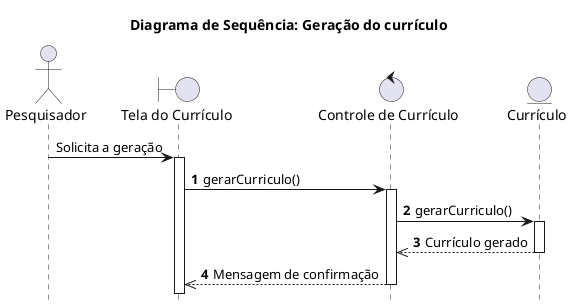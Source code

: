 @startuml diaSeqGerarCurriculo
title "Diagrama de Sequência: Geração do currículo"
hide footbox

actor Pesquisador as user
boundary "Tela do Currículo" as uiRE 
control "Controle de Currículo" as contRE 
entity "Currículo" as re 

user -> uiRE ++: Solicita a geração

autonumber
uiRE -> contRE ++: gerarCurriculo()

contRE -> re ++: gerarCurriculo()

re -->> contRE --: Currículo gerado
contRE -->> uiRE --: Mensagem de confirmação

@enduml